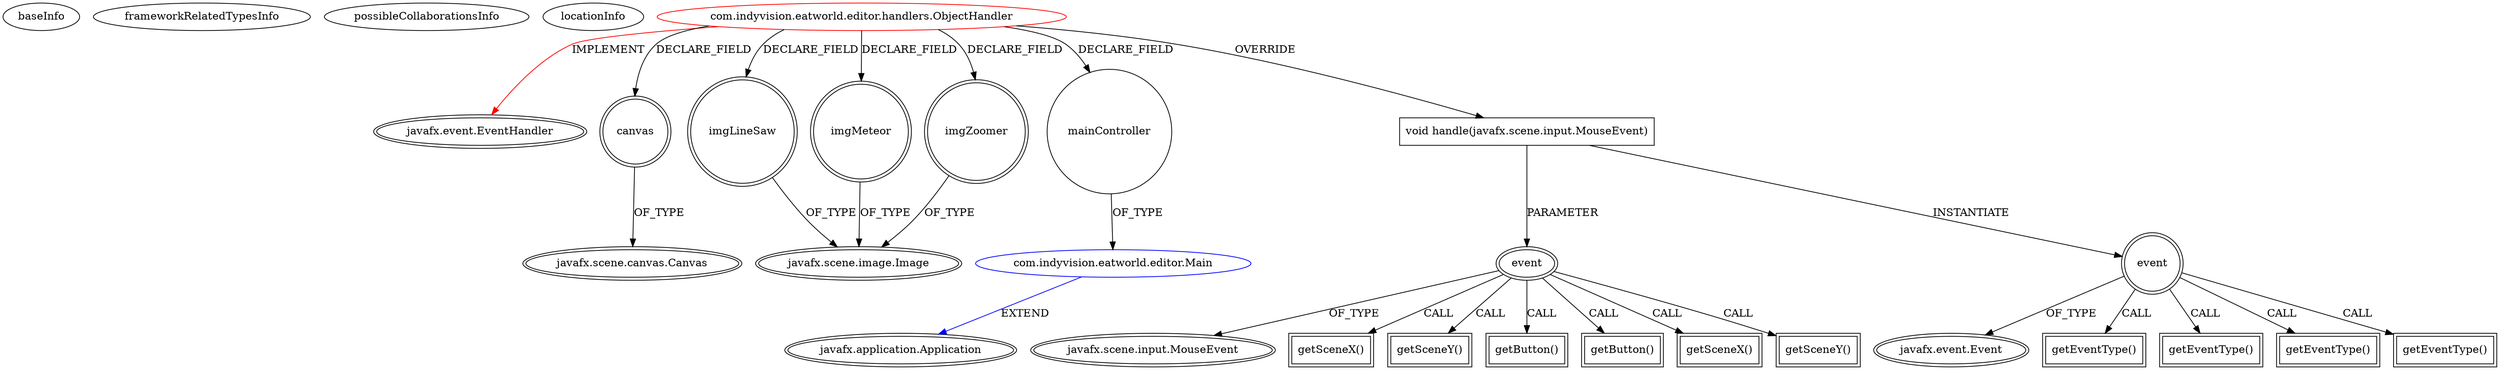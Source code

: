 digraph {
baseInfo[graphId=3193,category="extension_graph",isAnonymous=false,possibleRelation=true]
frameworkRelatedTypesInfo[0="javafx.event.EventHandler"]
possibleCollaborationsInfo[0="3193~FIELD_DECLARATION-~javafx.event.EventHandler ~javafx.application.Application ~false~false"]
locationInfo[projectName="indysvision-EatWorldEditor",filePath="/indysvision-EatWorldEditor/EatWorldEditor-master/src/com/indyvision/eatworld/editor/handlers/ObjectHandler.java",contextSignature="ObjectHandler",graphId="3193"]
0[label="com.indyvision.eatworld.editor.handlers.ObjectHandler",vertexType="ROOT_CLIENT_CLASS_DECLARATION",isFrameworkType=false,color=red]
1[label="javafx.event.EventHandler",vertexType="FRAMEWORK_INTERFACE_TYPE",isFrameworkType=true,peripheries=2]
2[label="canvas",vertexType="FIELD_DECLARATION",isFrameworkType=true,peripheries=2,shape=circle]
3[label="javafx.scene.canvas.Canvas",vertexType="FRAMEWORK_CLASS_TYPE",isFrameworkType=true,peripheries=2]
4[label="imgLineSaw",vertexType="FIELD_DECLARATION",isFrameworkType=true,peripheries=2,shape=circle]
5[label="javafx.scene.image.Image",vertexType="FRAMEWORK_CLASS_TYPE",isFrameworkType=true,peripheries=2]
6[label="imgMeteor",vertexType="FIELD_DECLARATION",isFrameworkType=true,peripheries=2,shape=circle]
8[label="imgZoomer",vertexType="FIELD_DECLARATION",isFrameworkType=true,peripheries=2,shape=circle]
10[label="mainController",vertexType="FIELD_DECLARATION",isFrameworkType=false,shape=circle]
11[label="com.indyvision.eatworld.editor.Main",vertexType="REFERENCE_CLIENT_CLASS_DECLARATION",isFrameworkType=false,color=blue]
12[label="javafx.application.Application",vertexType="FRAMEWORK_CLASS_TYPE",isFrameworkType=true,peripheries=2]
13[label="void handle(javafx.scene.input.MouseEvent)",vertexType="OVERRIDING_METHOD_DECLARATION",isFrameworkType=false,shape=box]
14[label="event",vertexType="PARAMETER_DECLARATION",isFrameworkType=true,peripheries=2]
15[label="javafx.scene.input.MouseEvent",vertexType="FRAMEWORK_CLASS_TYPE",isFrameworkType=true,peripheries=2]
16[label="event",vertexType="VARIABLE_EXPRESION",isFrameworkType=true,peripheries=2,shape=circle]
18[label="javafx.event.Event",vertexType="FRAMEWORK_CLASS_TYPE",isFrameworkType=true,peripheries=2]
17[label="getEventType()",vertexType="INSIDE_CALL",isFrameworkType=true,peripheries=2,shape=box]
20[label="getSceneX()",vertexType="INSIDE_CALL",isFrameworkType=true,peripheries=2,shape=box]
22[label="getSceneY()",vertexType="INSIDE_CALL",isFrameworkType=true,peripheries=2,shape=box]
24[label="getButton()",vertexType="INSIDE_CALL",isFrameworkType=true,peripheries=2,shape=box]
26[label="getButton()",vertexType="INSIDE_CALL",isFrameworkType=true,peripheries=2,shape=box]
28[label="getEventType()",vertexType="INSIDE_CALL",isFrameworkType=true,peripheries=2,shape=box]
30[label="getEventType()",vertexType="INSIDE_CALL",isFrameworkType=true,peripheries=2,shape=box]
32[label="getEventType()",vertexType="INSIDE_CALL",isFrameworkType=true,peripheries=2,shape=box]
34[label="getSceneX()",vertexType="INSIDE_CALL",isFrameworkType=true,peripheries=2,shape=box]
36[label="getSceneY()",vertexType="INSIDE_CALL",isFrameworkType=true,peripheries=2,shape=box]
0->1[label="IMPLEMENT",color=red]
0->2[label="DECLARE_FIELD"]
2->3[label="OF_TYPE"]
0->4[label="DECLARE_FIELD"]
4->5[label="OF_TYPE"]
0->6[label="DECLARE_FIELD"]
6->5[label="OF_TYPE"]
0->8[label="DECLARE_FIELD"]
8->5[label="OF_TYPE"]
0->10[label="DECLARE_FIELD"]
11->12[label="EXTEND",color=blue]
10->11[label="OF_TYPE"]
0->13[label="OVERRIDE"]
14->15[label="OF_TYPE"]
13->14[label="PARAMETER"]
13->16[label="INSTANTIATE"]
16->18[label="OF_TYPE"]
16->17[label="CALL"]
14->20[label="CALL"]
14->22[label="CALL"]
14->24[label="CALL"]
14->26[label="CALL"]
16->28[label="CALL"]
16->30[label="CALL"]
16->32[label="CALL"]
14->34[label="CALL"]
14->36[label="CALL"]
}
